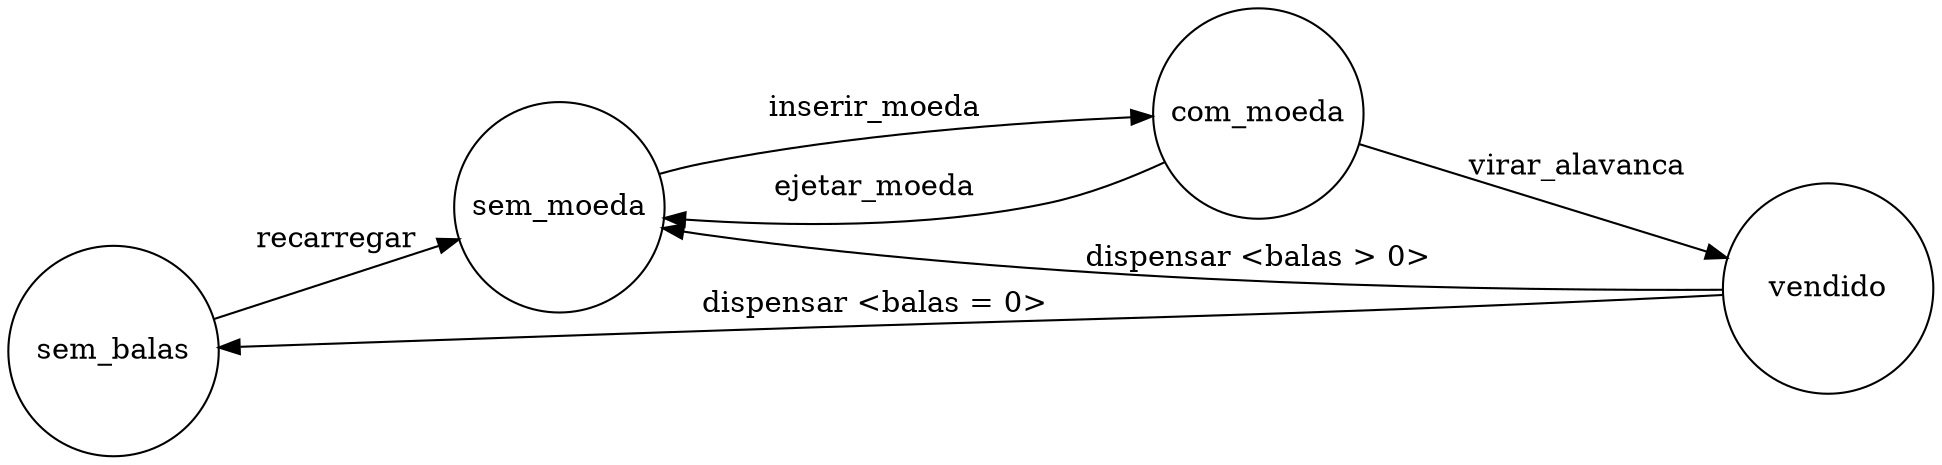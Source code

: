 digraph package_state_machine {
    rankdir=LR;
    bgcolor="transparent"
    overlap=prism2000
    overlap_shrink=true

    node [
        width=1.4,
        height=1.4,
        fixedsize=true,
        fillcolor=white,
        style="filled,solid"
        shape="circle"
    ]

    edge [
        splines="curved"
        #labelfloat=true
    ]


    sem_balas -> sem_moeda [label="recarregar"];
    sem_moeda -> com_moeda [label="inserir_moeda"];
    com_moeda -> vendido [label="virar_alavanca"];
    com_moeda -> sem_moeda [label="ejetar_moeda"];
    vendido -> sem_balas [label="dispensar <balas = 0>"];
    vendido -> sem_moeda [label="dispensar <balas > 0>"];
}
